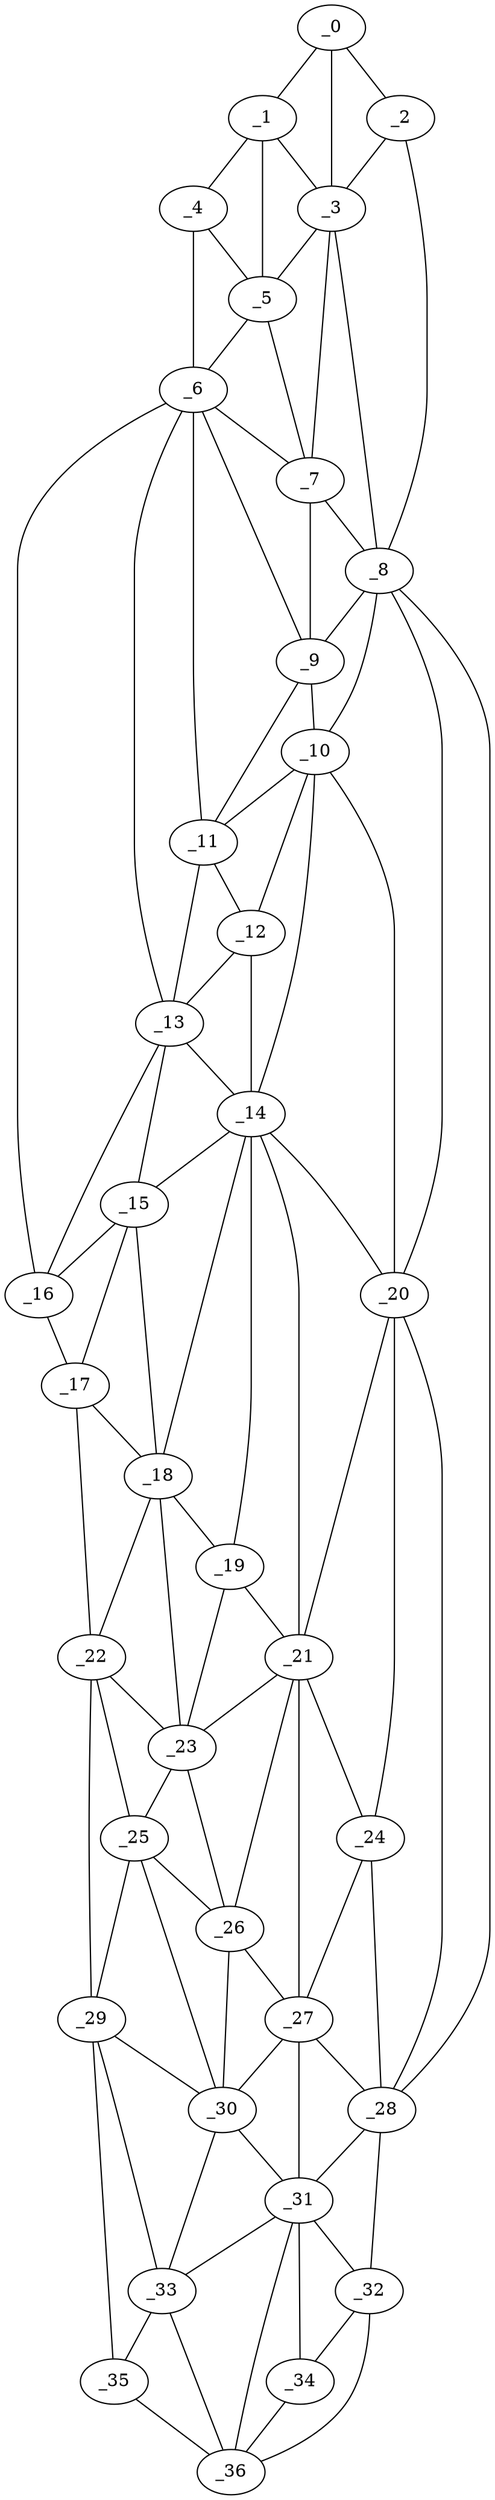 graph "obj15__205.gxl" {
	_0	 [x=4,
		y=63];
	_1	 [x=9,
		y=54];
	_0 -- _1	 [valence=1];
	_2	 [x=11,
		y=67];
	_0 -- _2	 [valence=1];
	_3	 [x=14,
		y=64];
	_0 -- _3	 [valence=2];
	_1 -- _3	 [valence=2];
	_4	 [x=21,
		y=48];
	_1 -- _4	 [valence=1];
	_5	 [x=21,
		y=55];
	_1 -- _5	 [valence=1];
	_2 -- _3	 [valence=2];
	_8	 [x=33,
		y=75];
	_2 -- _8	 [valence=1];
	_3 -- _5	 [valence=2];
	_7	 [x=30,
		y=64];
	_3 -- _7	 [valence=2];
	_3 -- _8	 [valence=2];
	_4 -- _5	 [valence=2];
	_6	 [x=26,
		y=46];
	_4 -- _6	 [valence=1];
	_5 -- _6	 [valence=1];
	_5 -- _7	 [valence=1];
	_6 -- _7	 [valence=2];
	_9	 [x=38,
		y=64];
	_6 -- _9	 [valence=1];
	_11	 [x=46,
		y=57];
	_6 -- _11	 [valence=1];
	_13	 [x=54,
		y=54];
	_6 -- _13	 [valence=1];
	_16	 [x=62,
		y=45];
	_6 -- _16	 [valence=1];
	_7 -- _8	 [valence=2];
	_7 -- _9	 [valence=2];
	_8 -- _9	 [valence=2];
	_10	 [x=45,
		y=66];
	_8 -- _10	 [valence=1];
	_20	 [x=79,
		y=82];
	_8 -- _20	 [valence=2];
	_28	 [x=102,
		y=87];
	_8 -- _28	 [valence=1];
	_9 -- _10	 [valence=2];
	_9 -- _11	 [valence=2];
	_10 -- _11	 [valence=1];
	_12	 [x=52,
		y=58];
	_10 -- _12	 [valence=1];
	_14	 [x=56,
		y=60];
	_10 -- _14	 [valence=2];
	_10 -- _20	 [valence=1];
	_11 -- _12	 [valence=1];
	_11 -- _13	 [valence=2];
	_12 -- _13	 [valence=2];
	_12 -- _14	 [valence=2];
	_13 -- _14	 [valence=1];
	_15	 [x=59,
		y=54];
	_13 -- _15	 [valence=2];
	_13 -- _16	 [valence=2];
	_14 -- _15	 [valence=2];
	_18	 [x=75,
		y=55];
	_14 -- _18	 [valence=2];
	_19	 [x=79,
		y=66];
	_14 -- _19	 [valence=2];
	_14 -- _20	 [valence=2];
	_21	 [x=80,
		y=76];
	_14 -- _21	 [valence=1];
	_15 -- _16	 [valence=1];
	_17	 [x=69,
		y=45];
	_15 -- _17	 [valence=2];
	_15 -- _18	 [valence=2];
	_16 -- _17	 [valence=1];
	_17 -- _18	 [valence=2];
	_22	 [x=81,
		y=48];
	_17 -- _22	 [valence=1];
	_18 -- _19	 [valence=2];
	_18 -- _22	 [valence=2];
	_23	 [x=89,
		y=66];
	_18 -- _23	 [valence=2];
	_19 -- _21	 [valence=2];
	_19 -- _23	 [valence=2];
	_20 -- _21	 [valence=2];
	_24	 [x=92,
		y=83];
	_20 -- _24	 [valence=2];
	_20 -- _28	 [valence=1];
	_21 -- _23	 [valence=1];
	_21 -- _24	 [valence=1];
	_26	 [x=95,
		y=70];
	_21 -- _26	 [valence=2];
	_27	 [x=96,
		y=77];
	_21 -- _27	 [valence=2];
	_22 -- _23	 [valence=2];
	_25	 [x=95,
		y=65];
	_22 -- _25	 [valence=2];
	_29	 [x=106,
		y=55];
	_22 -- _29	 [valence=1];
	_23 -- _25	 [valence=2];
	_23 -- _26	 [valence=1];
	_24 -- _27	 [valence=2];
	_24 -- _28	 [valence=1];
	_25 -- _26	 [valence=2];
	_25 -- _29	 [valence=1];
	_30	 [x=107,
		y=68];
	_25 -- _30	 [valence=2];
	_26 -- _27	 [valence=1];
	_26 -- _30	 [valence=1];
	_27 -- _28	 [valence=2];
	_27 -- _30	 [valence=1];
	_31	 [x=110,
		y=79];
	_27 -- _31	 [valence=2];
	_28 -- _31	 [valence=2];
	_32	 [x=112,
		y=87];
	_28 -- _32	 [valence=1];
	_29 -- _30	 [valence=2];
	_33	 [x=113,
		y=63];
	_29 -- _33	 [valence=2];
	_35	 [x=125,
		y=66];
	_29 -- _35	 [valence=1];
	_30 -- _31	 [valence=2];
	_30 -- _33	 [valence=2];
	_31 -- _32	 [valence=2];
	_31 -- _33	 [valence=2];
	_34	 [x=113,
		y=83];
	_31 -- _34	 [valence=1];
	_36	 [x=125,
		y=75];
	_31 -- _36	 [valence=2];
	_32 -- _34	 [valence=2];
	_32 -- _36	 [valence=1];
	_33 -- _35	 [valence=2];
	_33 -- _36	 [valence=1];
	_34 -- _36	 [valence=2];
	_35 -- _36	 [valence=1];
}
